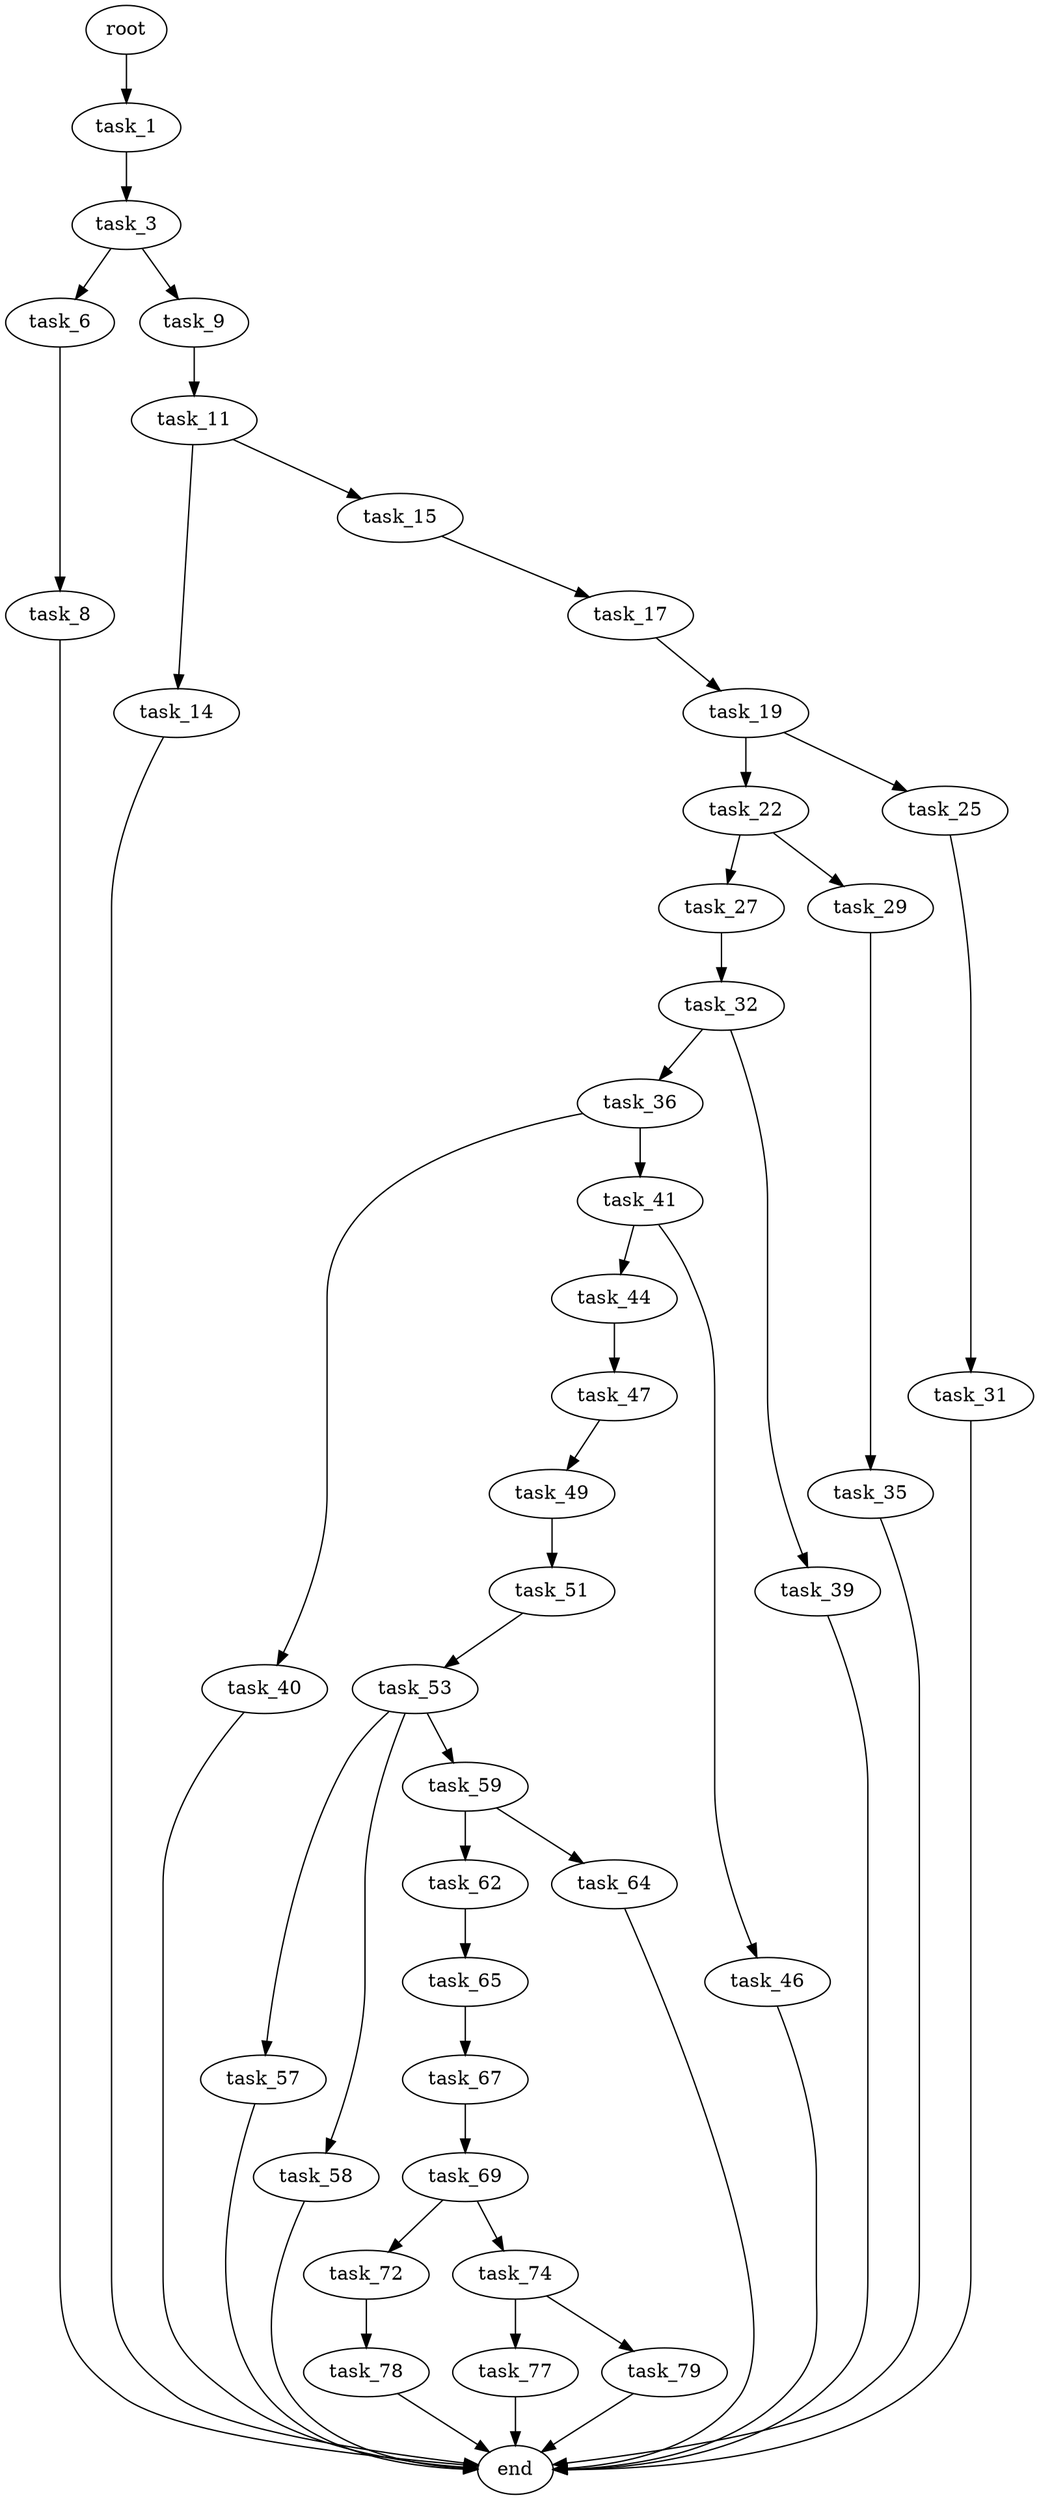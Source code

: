digraph G {
  root [size="0.000000"];
  task_1 [size="16277602133.000000"];
  task_3 [size="475471175987.000000"];
  task_6 [size="782757789696.000000"];
  task_9 [size="254301355413.000000"];
  task_8 [size="549755813888.000000"];
  end [size="0.000000"];
  task_11 [size="28991029248.000000"];
  task_14 [size="257757617526.000000"];
  task_15 [size="7829061846.000000"];
  task_17 [size="9896198820.000000"];
  task_19 [size="782757789696.000000"];
  task_22 [size="2010561808.000000"];
  task_25 [size="19584309091.000000"];
  task_27 [size="6299377093.000000"];
  task_29 [size="782757789696.000000"];
  task_31 [size="21607387206.000000"];
  task_32 [size="589212061.000000"];
  task_35 [size="1073741824000.000000"];
  task_36 [size="368293445632.000000"];
  task_39 [size="941969230731.000000"];
  task_40 [size="8281230034.000000"];
  task_41 [size="786237577320.000000"];
  task_44 [size="8973343900.000000"];
  task_46 [size="368293445632.000000"];
  task_47 [size="454033504222.000000"];
  task_49 [size="424660703680.000000"];
  task_51 [size="1619727962.000000"];
  task_53 [size="68719476736.000000"];
  task_57 [size="8589934592.000000"];
  task_58 [size="2657953736.000000"];
  task_59 [size="68719476736.000000"];
  task_62 [size="231928233984.000000"];
  task_64 [size="14410352982.000000"];
  task_65 [size="13698829740.000000"];
  task_67 [size="202811399892.000000"];
  task_69 [size="8589934592.000000"];
  task_72 [size="52715576039.000000"];
  task_74 [size="134217728000.000000"];
  task_78 [size="28991029248.000000"];
  task_77 [size="28991029248.000000"];
  task_79 [size="259398280327.000000"];

  root -> task_1 [size="1.000000"];
  task_1 -> task_3 [size="301989888.000000"];
  task_3 -> task_6 [size="301989888.000000"];
  task_3 -> task_9 [size="301989888.000000"];
  task_6 -> task_8 [size="679477248.000000"];
  task_9 -> task_11 [size="209715200.000000"];
  task_8 -> end [size="1.000000"];
  task_11 -> task_14 [size="75497472.000000"];
  task_11 -> task_15 [size="75497472.000000"];
  task_14 -> end [size="1.000000"];
  task_15 -> task_17 [size="134217728.000000"];
  task_17 -> task_19 [size="411041792.000000"];
  task_19 -> task_22 [size="679477248.000000"];
  task_19 -> task_25 [size="679477248.000000"];
  task_22 -> task_27 [size="33554432.000000"];
  task_22 -> task_29 [size="33554432.000000"];
  task_25 -> task_31 [size="838860800.000000"];
  task_27 -> task_32 [size="411041792.000000"];
  task_29 -> task_35 [size="679477248.000000"];
  task_31 -> end [size="1.000000"];
  task_32 -> task_36 [size="33554432.000000"];
  task_32 -> task_39 [size="33554432.000000"];
  task_35 -> end [size="1.000000"];
  task_36 -> task_40 [size="411041792.000000"];
  task_36 -> task_41 [size="411041792.000000"];
  task_39 -> end [size="1.000000"];
  task_40 -> end [size="1.000000"];
  task_41 -> task_44 [size="536870912.000000"];
  task_41 -> task_46 [size="536870912.000000"];
  task_44 -> task_47 [size="301989888.000000"];
  task_46 -> end [size="1.000000"];
  task_47 -> task_49 [size="838860800.000000"];
  task_49 -> task_51 [size="679477248.000000"];
  task_51 -> task_53 [size="33554432.000000"];
  task_53 -> task_57 [size="134217728.000000"];
  task_53 -> task_58 [size="134217728.000000"];
  task_53 -> task_59 [size="134217728.000000"];
  task_57 -> end [size="1.000000"];
  task_58 -> end [size="1.000000"];
  task_59 -> task_62 [size="134217728.000000"];
  task_59 -> task_64 [size="134217728.000000"];
  task_62 -> task_65 [size="301989888.000000"];
  task_64 -> end [size="1.000000"];
  task_65 -> task_67 [size="301989888.000000"];
  task_67 -> task_69 [size="134217728.000000"];
  task_69 -> task_72 [size="33554432.000000"];
  task_69 -> task_74 [size="33554432.000000"];
  task_72 -> task_78 [size="75497472.000000"];
  task_74 -> task_77 [size="209715200.000000"];
  task_74 -> task_79 [size="209715200.000000"];
  task_78 -> end [size="1.000000"];
  task_77 -> end [size="1.000000"];
  task_79 -> end [size="1.000000"];
}
